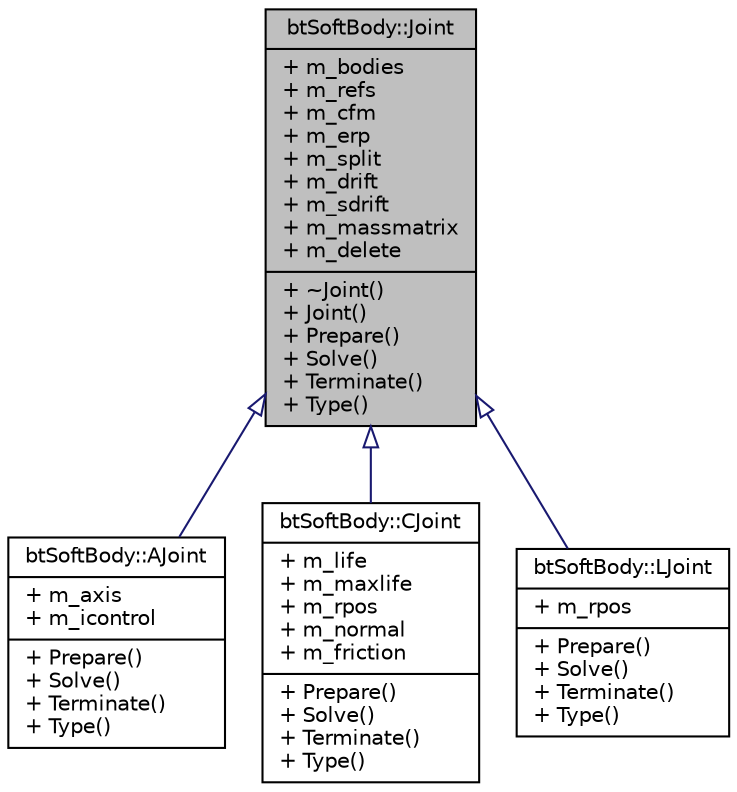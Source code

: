 digraph G
{
  edge [fontname="Helvetica",fontsize="10",labelfontname="Helvetica",labelfontsize="10"];
  node [fontname="Helvetica",fontsize="10",shape=record];
  Node1 [label="{btSoftBody::Joint\n|+ m_bodies\l+ m_refs\l+ m_cfm\l+ m_erp\l+ m_split\l+ m_drift\l+ m_sdrift\l+ m_massmatrix\l+ m_delete\l|+ ~Joint()\l+ Joint()\l+ Prepare()\l+ Solve()\l+ Terminate()\l+ Type()\l}",height=0.2,width=0.4,color="black", fillcolor="grey75", style="filled" fontcolor="black"];
  Node1 -> Node2 [dir=back,color="midnightblue",fontsize="10",style="solid",arrowtail="empty",fontname="Helvetica"];
  Node2 [label="{btSoftBody::AJoint\n|+ m_axis\l+ m_icontrol\l|+ Prepare()\l+ Solve()\l+ Terminate()\l+ Type()\l}",height=0.2,width=0.4,color="black", fillcolor="white", style="filled",URL="$d7/de4/structbtSoftBody_1_1AJoint.html"];
  Node1 -> Node3 [dir=back,color="midnightblue",fontsize="10",style="solid",arrowtail="empty",fontname="Helvetica"];
  Node3 [label="{btSoftBody::CJoint\n|+ m_life\l+ m_maxlife\l+ m_rpos\l+ m_normal\l+ m_friction\l|+ Prepare()\l+ Solve()\l+ Terminate()\l+ Type()\l}",height=0.2,width=0.4,color="black", fillcolor="white", style="filled",URL="$d3/d39/structbtSoftBody_1_1CJoint.html"];
  Node1 -> Node4 [dir=back,color="midnightblue",fontsize="10",style="solid",arrowtail="empty",fontname="Helvetica"];
  Node4 [label="{btSoftBody::LJoint\n|+ m_rpos\l|+ Prepare()\l+ Solve()\l+ Terminate()\l+ Type()\l}",height=0.2,width=0.4,color="black", fillcolor="white", style="filled",URL="$db/ddd/structbtSoftBody_1_1LJoint.html"];
}
